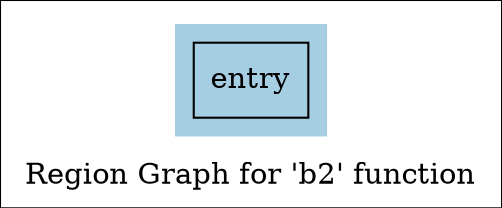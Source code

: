 digraph "Region Graph for 'b2' function" {
	label="Region Graph for 'b2' function";

	Node0x55fbb1402cf0 [shape=record,label="{entry}"];
	colorscheme = "paired12"
        subgraph cluster_0x55fbb140dc00 {
          label = "";
          style = filled;
          color = 1
          Node0x55fbb1402cf0;
        }
}

